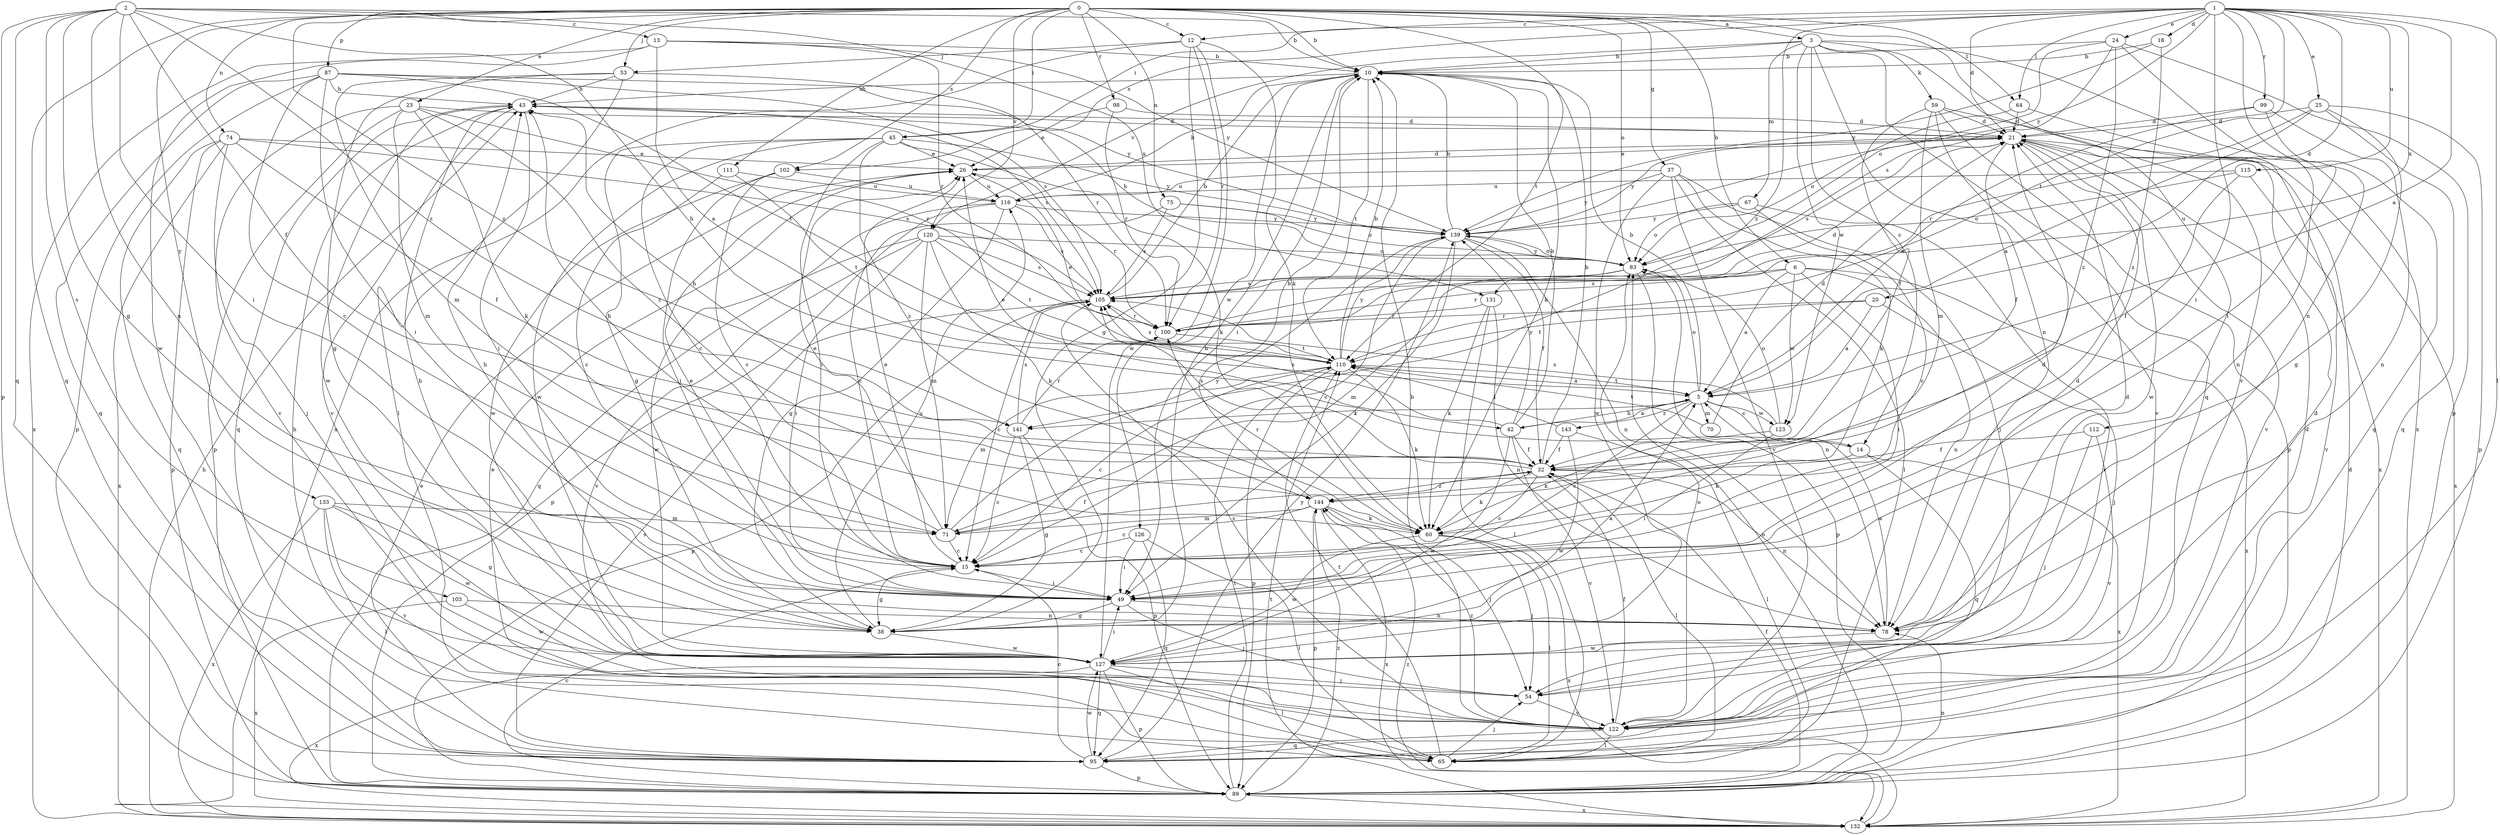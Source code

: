 strict digraph  {
0;
1;
2;
3;
5;
6;
10;
12;
13;
14;
15;
18;
20;
21;
23;
24;
25;
26;
32;
37;
38;
42;
43;
45;
49;
53;
54;
59;
60;
64;
65;
67;
70;
71;
74;
75;
78;
83;
87;
89;
95;
98;
99;
100;
102;
103;
105;
110;
111;
112;
115;
116;
120;
122;
123;
126;
127;
131;
132;
133;
139;
141;
143;
144;
0 -> 3  [label=a];
0 -> 6  [label=b];
0 -> 10  [label=b];
0 -> 12  [label=c];
0 -> 23  [label=e];
0 -> 37  [label=g];
0 -> 45  [label=i];
0 -> 53  [label=j];
0 -> 64  [label=l];
0 -> 74  [label=n];
0 -> 75  [label=n];
0 -> 83  [label=o];
0 -> 87  [label=p];
0 -> 95  [label=q];
0 -> 98  [label=r];
0 -> 102  [label=s];
0 -> 110  [label=t];
0 -> 111  [label=u];
0 -> 112  [label=u];
0 -> 120  [label=v];
0 -> 133  [label=y];
0 -> 141  [label=z];
1 -> 5  [label=a];
1 -> 12  [label=c];
1 -> 18  [label=d];
1 -> 20  [label=d];
1 -> 21  [label=d];
1 -> 24  [label=e];
1 -> 25  [label=e];
1 -> 45  [label=i];
1 -> 49  [label=i];
1 -> 64  [label=l];
1 -> 65  [label=l];
1 -> 78  [label=n];
1 -> 99  [label=r];
1 -> 102  [label=s];
1 -> 110  [label=t];
1 -> 115  [label=u];
1 -> 131  [label=x];
1 -> 139  [label=y];
1 -> 141  [label=z];
2 -> 10  [label=b];
2 -> 13  [label=c];
2 -> 32  [label=f];
2 -> 38  [label=g];
2 -> 42  [label=h];
2 -> 49  [label=i];
2 -> 78  [label=n];
2 -> 89  [label=p];
2 -> 95  [label=q];
2 -> 103  [label=s];
2 -> 131  [label=x];
2 -> 141  [label=z];
3 -> 10  [label=b];
3 -> 14  [label=c];
3 -> 59  [label=k];
3 -> 67  [label=m];
3 -> 78  [label=n];
3 -> 95  [label=q];
3 -> 120  [label=v];
3 -> 122  [label=v];
3 -> 123  [label=w];
3 -> 132  [label=x];
5 -> 10  [label=b];
5 -> 14  [label=c];
5 -> 15  [label=c];
5 -> 42  [label=h];
5 -> 70  [label=m];
5 -> 83  [label=o];
5 -> 110  [label=t];
5 -> 123  [label=w];
5 -> 141  [label=z];
5 -> 143  [label=z];
6 -> 5  [label=a];
6 -> 49  [label=i];
6 -> 78  [label=n];
6 -> 100  [label=r];
6 -> 105  [label=s];
6 -> 123  [label=w];
6 -> 132  [label=x];
10 -> 43  [label=h];
10 -> 49  [label=i];
10 -> 60  [label=k];
10 -> 110  [label=t];
10 -> 126  [label=w];
12 -> 38  [label=g];
12 -> 53  [label=j];
12 -> 60  [label=k];
12 -> 100  [label=r];
12 -> 127  [label=w];
12 -> 132  [label=x];
13 -> 5  [label=a];
13 -> 10  [label=b];
13 -> 100  [label=r];
13 -> 127  [label=w];
13 -> 132  [label=x];
13 -> 139  [label=y];
14 -> 26  [label=e];
14 -> 60  [label=k];
14 -> 95  [label=q];
14 -> 132  [label=x];
15 -> 26  [label=e];
15 -> 38  [label=g];
15 -> 49  [label=i];
18 -> 10  [label=b];
18 -> 139  [label=y];
18 -> 144  [label=z];
20 -> 5  [label=a];
20 -> 54  [label=j];
20 -> 100  [label=r];
20 -> 110  [label=t];
21 -> 26  [label=e];
21 -> 32  [label=f];
21 -> 105  [label=s];
21 -> 122  [label=v];
21 -> 127  [label=w];
21 -> 132  [label=x];
21 -> 139  [label=y];
23 -> 21  [label=d];
23 -> 60  [label=k];
23 -> 71  [label=m];
23 -> 89  [label=p];
23 -> 100  [label=r];
23 -> 122  [label=v];
23 -> 144  [label=z];
24 -> 10  [label=b];
24 -> 49  [label=i];
24 -> 83  [label=o];
24 -> 89  [label=p];
24 -> 105  [label=s];
24 -> 144  [label=z];
25 -> 5  [label=a];
25 -> 21  [label=d];
25 -> 38  [label=g];
25 -> 89  [label=p];
25 -> 95  [label=q];
25 -> 100  [label=r];
26 -> 21  [label=d];
26 -> 100  [label=r];
26 -> 116  [label=u];
32 -> 10  [label=b];
32 -> 15  [label=c];
32 -> 43  [label=h];
32 -> 60  [label=k];
32 -> 65  [label=l];
32 -> 78  [label=n];
32 -> 105  [label=s];
32 -> 144  [label=z];
37 -> 54  [label=j];
37 -> 60  [label=k];
37 -> 65  [label=l];
37 -> 116  [label=u];
37 -> 122  [label=v];
37 -> 127  [label=w];
37 -> 139  [label=y];
38 -> 5  [label=a];
38 -> 10  [label=b];
38 -> 43  [label=h];
38 -> 116  [label=u];
38 -> 127  [label=w];
42 -> 5  [label=a];
42 -> 10  [label=b];
42 -> 32  [label=f];
42 -> 105  [label=s];
42 -> 122  [label=v];
42 -> 127  [label=w];
42 -> 139  [label=y];
43 -> 21  [label=d];
43 -> 49  [label=i];
43 -> 95  [label=q];
43 -> 105  [label=s];
43 -> 122  [label=v];
43 -> 127  [label=w];
45 -> 15  [label=c];
45 -> 26  [label=e];
45 -> 38  [label=g];
45 -> 49  [label=i];
45 -> 60  [label=k];
45 -> 127  [label=w];
45 -> 139  [label=y];
45 -> 144  [label=z];
49 -> 21  [label=d];
49 -> 26  [label=e];
49 -> 38  [label=g];
49 -> 54  [label=j];
49 -> 78  [label=n];
53 -> 38  [label=g];
53 -> 43  [label=h];
53 -> 65  [label=l];
53 -> 71  [label=m];
53 -> 100  [label=r];
54 -> 21  [label=d];
54 -> 122  [label=v];
59 -> 21  [label=d];
59 -> 32  [label=f];
59 -> 71  [label=m];
59 -> 89  [label=p];
59 -> 122  [label=v];
59 -> 132  [label=x];
60 -> 54  [label=j];
60 -> 65  [label=l];
60 -> 100  [label=r];
60 -> 127  [label=w];
60 -> 132  [label=x];
64 -> 21  [label=d];
64 -> 78  [label=n];
64 -> 83  [label=o];
65 -> 26  [label=e];
65 -> 43  [label=h];
65 -> 54  [label=j];
65 -> 110  [label=t];
67 -> 15  [label=c];
67 -> 83  [label=o];
67 -> 122  [label=v];
67 -> 139  [label=y];
70 -> 21  [label=d];
70 -> 110  [label=t];
71 -> 15  [label=c];
71 -> 26  [label=e];
71 -> 32  [label=f];
71 -> 43  [label=h];
71 -> 139  [label=y];
74 -> 26  [label=e];
74 -> 32  [label=f];
74 -> 54  [label=j];
74 -> 89  [label=p];
74 -> 95  [label=q];
74 -> 105  [label=s];
74 -> 132  [label=x];
75 -> 15  [label=c];
75 -> 83  [label=o];
75 -> 105  [label=s];
75 -> 139  [label=y];
78 -> 5  [label=a];
78 -> 21  [label=d];
78 -> 127  [label=w];
83 -> 43  [label=h];
83 -> 71  [label=m];
83 -> 78  [label=n];
83 -> 89  [label=p];
83 -> 105  [label=s];
83 -> 139  [label=y];
87 -> 15  [label=c];
87 -> 43  [label=h];
87 -> 49  [label=i];
87 -> 89  [label=p];
87 -> 95  [label=q];
87 -> 105  [label=s];
87 -> 110  [label=t];
87 -> 139  [label=y];
89 -> 15  [label=c];
89 -> 21  [label=d];
89 -> 26  [label=e];
89 -> 32  [label=f];
89 -> 78  [label=n];
89 -> 83  [label=o];
89 -> 110  [label=t];
89 -> 132  [label=x];
89 -> 144  [label=z];
95 -> 15  [label=c];
95 -> 89  [label=p];
95 -> 105  [label=s];
95 -> 127  [label=w];
95 -> 139  [label=y];
98 -> 21  [label=d];
98 -> 26  [label=e];
98 -> 100  [label=r];
99 -> 5  [label=a];
99 -> 21  [label=d];
99 -> 78  [label=n];
99 -> 95  [label=q];
100 -> 21  [label=d];
100 -> 110  [label=t];
102 -> 15  [label=c];
102 -> 49  [label=i];
102 -> 116  [label=u];
102 -> 127  [label=w];
103 -> 78  [label=n];
103 -> 127  [label=w];
103 -> 132  [label=x];
105 -> 10  [label=b];
105 -> 15  [label=c];
105 -> 89  [label=p];
105 -> 100  [label=r];
110 -> 5  [label=a];
110 -> 10  [label=b];
110 -> 15  [label=c];
110 -> 26  [label=e];
110 -> 60  [label=k];
110 -> 71  [label=m];
110 -> 89  [label=p];
110 -> 105  [label=s];
110 -> 139  [label=y];
111 -> 15  [label=c];
111 -> 110  [label=t];
111 -> 116  [label=u];
112 -> 32  [label=f];
112 -> 54  [label=j];
112 -> 122  [label=v];
115 -> 32  [label=f];
115 -> 83  [label=o];
115 -> 116  [label=u];
115 -> 122  [label=v];
116 -> 10  [label=b];
116 -> 38  [label=g];
116 -> 89  [label=p];
116 -> 95  [label=q];
116 -> 105  [label=s];
116 -> 139  [label=y];
120 -> 49  [label=i];
120 -> 60  [label=k];
120 -> 71  [label=m];
120 -> 83  [label=o];
120 -> 105  [label=s];
120 -> 110  [label=t];
120 -> 122  [label=v];
120 -> 127  [label=w];
122 -> 10  [label=b];
122 -> 21  [label=d];
122 -> 32  [label=f];
122 -> 65  [label=l];
122 -> 83  [label=o];
122 -> 95  [label=q];
122 -> 105  [label=s];
122 -> 144  [label=z];
123 -> 49  [label=i];
123 -> 60  [label=k];
123 -> 83  [label=o];
123 -> 105  [label=s];
126 -> 15  [label=c];
126 -> 49  [label=i];
126 -> 65  [label=l];
126 -> 95  [label=q];
127 -> 21  [label=d];
127 -> 43  [label=h];
127 -> 49  [label=i];
127 -> 54  [label=j];
127 -> 65  [label=l];
127 -> 89  [label=p];
127 -> 95  [label=q];
127 -> 132  [label=x];
131 -> 60  [label=k];
131 -> 65  [label=l];
131 -> 78  [label=n];
131 -> 100  [label=r];
132 -> 43  [label=h];
132 -> 110  [label=t];
132 -> 144  [label=z];
133 -> 38  [label=g];
133 -> 65  [label=l];
133 -> 71  [label=m];
133 -> 122  [label=v];
133 -> 127  [label=w];
133 -> 132  [label=x];
139 -> 10  [label=b];
139 -> 15  [label=c];
139 -> 32  [label=f];
139 -> 49  [label=i];
139 -> 78  [label=n];
139 -> 83  [label=o];
141 -> 15  [label=c];
141 -> 38  [label=g];
141 -> 89  [label=p];
141 -> 100  [label=r];
141 -> 105  [label=s];
143 -> 32  [label=f];
143 -> 65  [label=l];
143 -> 110  [label=t];
143 -> 127  [label=w];
144 -> 10  [label=b];
144 -> 15  [label=c];
144 -> 54  [label=j];
144 -> 60  [label=k];
144 -> 71  [label=m];
144 -> 89  [label=p];
144 -> 132  [label=x];
}
